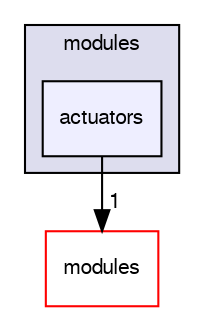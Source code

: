 digraph "sw/airborne/arch/linux/modules/actuators" {
  compound=true
  node [ fontsize="10", fontname="FreeSans"];
  edge [ labelfontsize="10", labelfontname="FreeSans"];
  subgraph clusterdir_3adb3ce552d0223fa4e9974085651955 {
    graph [ bgcolor="#ddddee", pencolor="black", label="modules" fontname="FreeSans", fontsize="10", URL="dir_3adb3ce552d0223fa4e9974085651955.html"]
  dir_256d15306e6294a270a01332f8a704ab [shape=box, label="actuators", style="filled", fillcolor="#eeeeff", pencolor="black", URL="dir_256d15306e6294a270a01332f8a704ab.html"];
  }
  dir_c2abcdd6ccb39c3582929c0e3f5651c2 [shape=box label="modules" fillcolor="white" style="filled" color="red" URL="dir_c2abcdd6ccb39c3582929c0e3f5651c2.html"];
  dir_256d15306e6294a270a01332f8a704ab->dir_c2abcdd6ccb39c3582929c0e3f5651c2 [headlabel="1", labeldistance=1.5 headhref="dir_000016_000031.html"];
}
